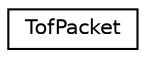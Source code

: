 digraph "Graphical Class Hierarchy"
{
 // LATEX_PDF_SIZE
  edge [fontname="Helvetica",fontsize="10",labelfontname="Helvetica",labelfontsize="10"];
  node [fontname="Helvetica",fontsize="10",shape=record];
  rankdir="LR";
  Node0 [label="TofPacket",height=0.2,width=0.4,color="black", fillcolor="white", style="filled",URL="$structTofPacket.html",tooltip=" "];
}
